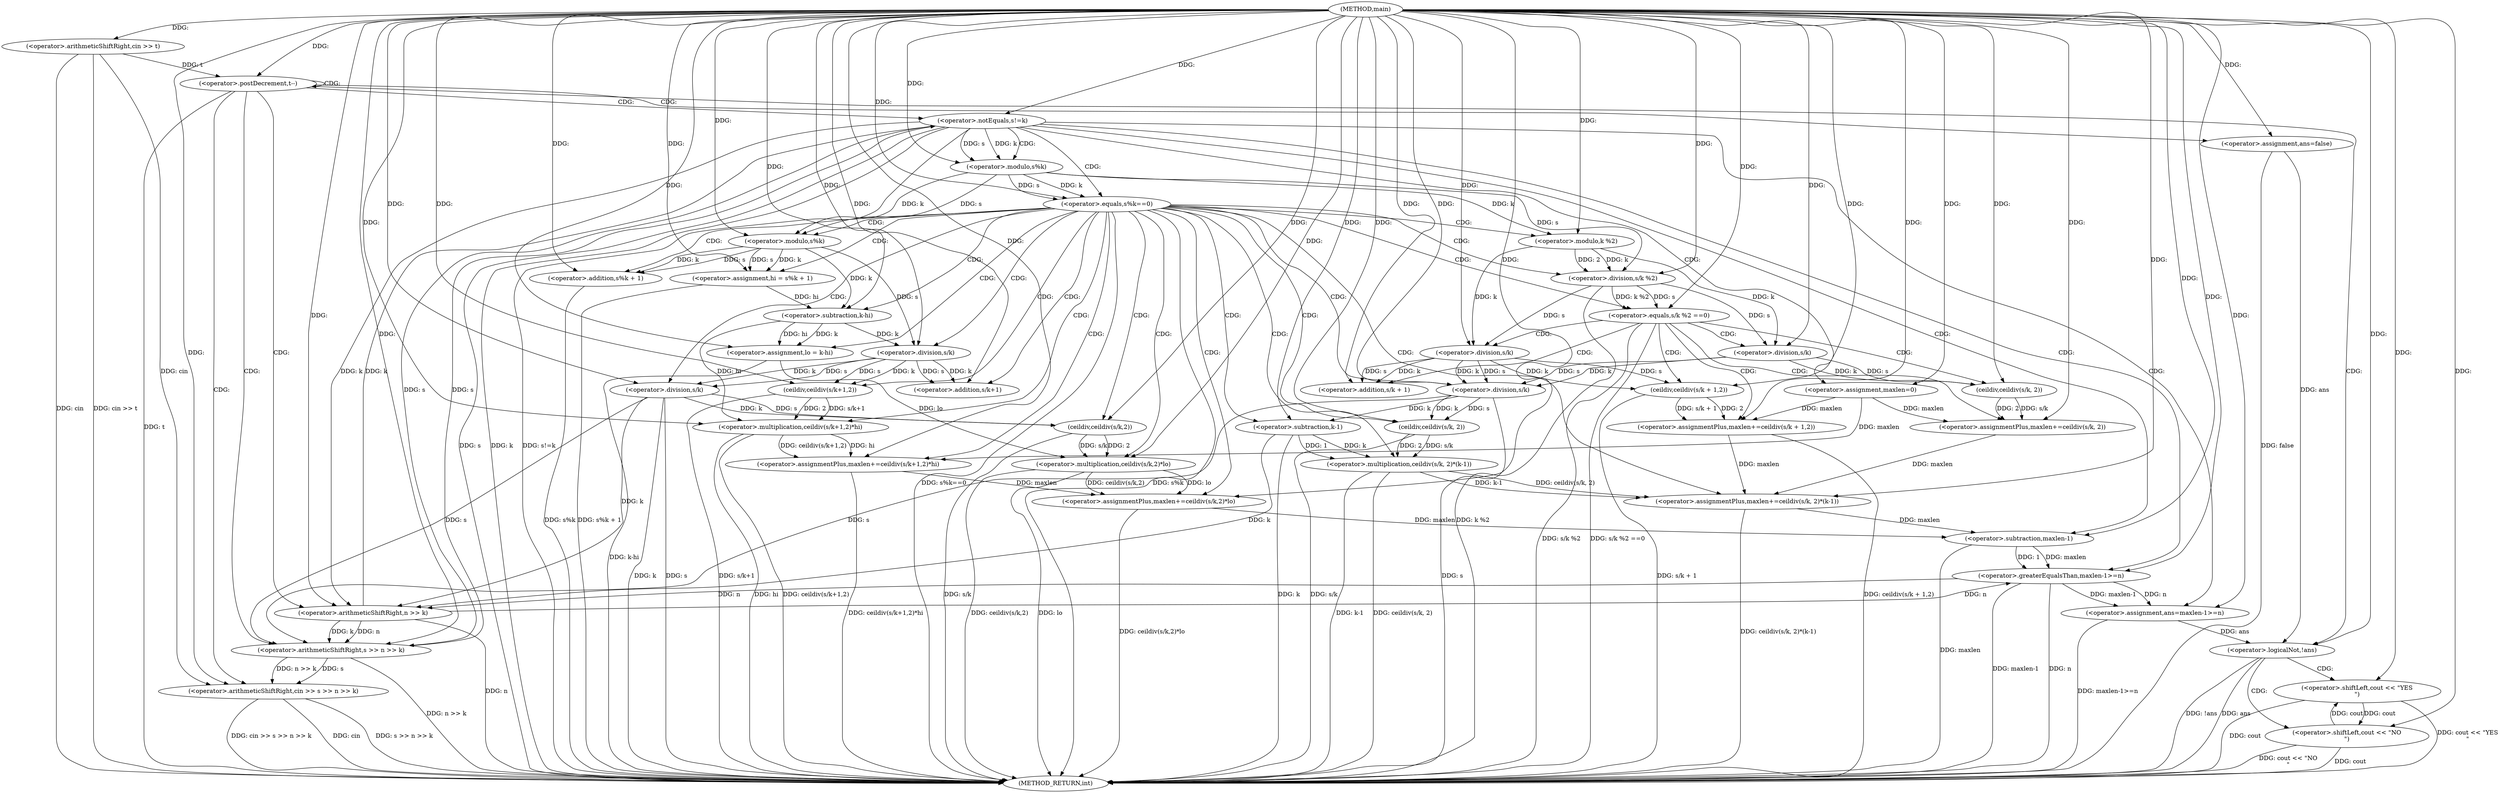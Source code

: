 digraph "main" {  
"1000171" [label = "(METHOD,main)" ]
"1000300" [label = "(METHOD_RETURN,int)" ]
"1000174" [label = "(<operator>.arithmeticShiftRight,cin >> t)" ]
"1000178" [label = "(<operator>.postDecrement,t--)" ]
"1000184" [label = "(<operator>.arithmeticShiftRight,cin >> s >> n >> k)" ]
"1000192" [label = "(<operator>.assignment,ans=false)" ]
"1000196" [label = "(<operator>.notEquals,s!=k)" ]
"1000291" [label = "(<operator>.logicalNot,!ans)" ]
"1000293" [label = "(<operator>.shiftLeft,cout << \"YES\n\")" ]
"1000186" [label = "(<operator>.arithmeticShiftRight,s >> n >> k)" ]
"1000201" [label = "(<operator>.assignment,maxlen=0)" ]
"1000283" [label = "(<operator>.assignment,ans=maxlen-1>=n)" ]
"1000297" [label = "(<operator>.shiftLeft,cout << \"NO\n\")" ]
"1000188" [label = "(<operator>.arithmeticShiftRight,n >> k)" ]
"1000205" [label = "(<operator>.equals,s%k==0)" ]
"1000236" [label = "(<operator>.assignmentPlus,maxlen+=ceildiv(s/k, 2)*(k-1))" ]
"1000285" [label = "(<operator>.greaterEqualsThan,maxlen-1>=n)" ]
"1000206" [label = "(<operator>.modulo,s%k)" ]
"1000212" [label = "(<operator>.equals,s/k %2 ==0)" ]
"1000219" [label = "(<operator>.assignmentPlus,maxlen+=ceildiv(s/k + 1,2))" ]
"1000250" [label = "(<operator>.assignment,hi = s%k + 1)" ]
"1000258" [label = "(<operator>.assignment,lo = k-hi)" ]
"1000263" [label = "(<operator>.assignmentPlus,maxlen+=ceildiv(s/k+1,2)*hi)" ]
"1000274" [label = "(<operator>.assignmentPlus,maxlen+=ceildiv(s/k,2)*lo)" ]
"1000286" [label = "(<operator>.subtraction,maxlen-1)" ]
"1000229" [label = "(<operator>.assignmentPlus,maxlen+=ceildiv(s/k, 2))" ]
"1000238" [label = "(<operator>.multiplication,ceildiv(s/k, 2)*(k-1))" ]
"1000213" [label = "(<operator>.division,s/k %2)" ]
"1000221" [label = "(ceildiv,ceildiv(s/k + 1,2))" ]
"1000239" [label = "(ceildiv,ceildiv(s/k, 2))" ]
"1000244" [label = "(<operator>.subtraction,k-1)" ]
"1000252" [label = "(<operator>.addition,s%k + 1)" ]
"1000260" [label = "(<operator>.subtraction,k-hi)" ]
"1000265" [label = "(<operator>.multiplication,ceildiv(s/k+1,2)*hi)" ]
"1000276" [label = "(<operator>.multiplication,ceildiv(s/k,2)*lo)" ]
"1000215" [label = "(<operator>.modulo,k %2)" ]
"1000222" [label = "(<operator>.addition,s/k + 1)" ]
"1000231" [label = "(ceildiv,ceildiv(s/k, 2))" ]
"1000240" [label = "(<operator>.division,s/k)" ]
"1000253" [label = "(<operator>.modulo,s%k)" ]
"1000266" [label = "(ceildiv,ceildiv(s/k+1,2))" ]
"1000277" [label = "(ceildiv,ceildiv(s/k,2))" ]
"1000223" [label = "(<operator>.division,s/k)" ]
"1000232" [label = "(<operator>.division,s/k)" ]
"1000267" [label = "(<operator>.addition,s/k+1)" ]
"1000278" [label = "(<operator>.division,s/k)" ]
"1000268" [label = "(<operator>.division,s/k)" ]
  "1000174" -> "1000300"  [ label = "DDG: cin"] 
  "1000174" -> "1000300"  [ label = "DDG: cin >> t"] 
  "1000178" -> "1000300"  [ label = "DDG: t"] 
  "1000184" -> "1000300"  [ label = "DDG: cin"] 
  "1000188" -> "1000300"  [ label = "DDG: n"] 
  "1000186" -> "1000300"  [ label = "DDG: n >> k"] 
  "1000184" -> "1000300"  [ label = "DDG: s >> n >> k"] 
  "1000184" -> "1000300"  [ label = "DDG: cin >> s >> n >> k"] 
  "1000196" -> "1000300"  [ label = "DDG: s"] 
  "1000196" -> "1000300"  [ label = "DDG: k"] 
  "1000196" -> "1000300"  [ label = "DDG: s!=k"] 
  "1000205" -> "1000300"  [ label = "DDG: s%k"] 
  "1000205" -> "1000300"  [ label = "DDG: s%k==0"] 
  "1000252" -> "1000300"  [ label = "DDG: s%k"] 
  "1000250" -> "1000300"  [ label = "DDG: s%k + 1"] 
  "1000258" -> "1000300"  [ label = "DDG: k-hi"] 
  "1000266" -> "1000300"  [ label = "DDG: s/k+1"] 
  "1000265" -> "1000300"  [ label = "DDG: ceildiv(s/k+1,2)"] 
  "1000265" -> "1000300"  [ label = "DDG: hi"] 
  "1000263" -> "1000300"  [ label = "DDG: ceildiv(s/k+1,2)*hi"] 
  "1000278" -> "1000300"  [ label = "DDG: s"] 
  "1000278" -> "1000300"  [ label = "DDG: k"] 
  "1000277" -> "1000300"  [ label = "DDG: s/k"] 
  "1000276" -> "1000300"  [ label = "DDG: ceildiv(s/k,2)"] 
  "1000276" -> "1000300"  [ label = "DDG: lo"] 
  "1000274" -> "1000300"  [ label = "DDG: ceildiv(s/k,2)*lo"] 
  "1000213" -> "1000300"  [ label = "DDG: k %2"] 
  "1000212" -> "1000300"  [ label = "DDG: s/k %2"] 
  "1000212" -> "1000300"  [ label = "DDG: s/k %2 ==0"] 
  "1000221" -> "1000300"  [ label = "DDG: s/k + 1"] 
  "1000219" -> "1000300"  [ label = "DDG: ceildiv(s/k + 1,2)"] 
  "1000240" -> "1000300"  [ label = "DDG: s"] 
  "1000239" -> "1000300"  [ label = "DDG: s/k"] 
  "1000238" -> "1000300"  [ label = "DDG: ceildiv(s/k, 2)"] 
  "1000244" -> "1000300"  [ label = "DDG: k"] 
  "1000238" -> "1000300"  [ label = "DDG: k-1"] 
  "1000236" -> "1000300"  [ label = "DDG: ceildiv(s/k, 2)*(k-1)"] 
  "1000286" -> "1000300"  [ label = "DDG: maxlen"] 
  "1000285" -> "1000300"  [ label = "DDG: maxlen-1"] 
  "1000285" -> "1000300"  [ label = "DDG: n"] 
  "1000283" -> "1000300"  [ label = "DDG: maxlen-1>=n"] 
  "1000291" -> "1000300"  [ label = "DDG: ans"] 
  "1000291" -> "1000300"  [ label = "DDG: !ans"] 
  "1000297" -> "1000300"  [ label = "DDG: cout"] 
  "1000297" -> "1000300"  [ label = "DDG: cout << \"NO\n\""] 
  "1000293" -> "1000300"  [ label = "DDG: cout"] 
  "1000293" -> "1000300"  [ label = "DDG: cout << \"YES\n\""] 
  "1000192" -> "1000300"  [ label = "DDG: false"] 
  "1000171" -> "1000174"  [ label = "DDG: "] 
  "1000174" -> "1000178"  [ label = "DDG: t"] 
  "1000171" -> "1000178"  [ label = "DDG: "] 
  "1000171" -> "1000192"  [ label = "DDG: "] 
  "1000174" -> "1000184"  [ label = "DDG: cin"] 
  "1000171" -> "1000184"  [ label = "DDG: "] 
  "1000186" -> "1000184"  [ label = "DDG: n >> k"] 
  "1000186" -> "1000184"  [ label = "DDG: s"] 
  "1000196" -> "1000186"  [ label = "DDG: s"] 
  "1000278" -> "1000186"  [ label = "DDG: s"] 
  "1000240" -> "1000186"  [ label = "DDG: s"] 
  "1000171" -> "1000186"  [ label = "DDG: "] 
  "1000188" -> "1000186"  [ label = "DDG: k"] 
  "1000188" -> "1000186"  [ label = "DDG: n"] 
  "1000186" -> "1000196"  [ label = "DDG: s"] 
  "1000171" -> "1000196"  [ label = "DDG: "] 
  "1000188" -> "1000196"  [ label = "DDG: k"] 
  "1000171" -> "1000201"  [ label = "DDG: "] 
  "1000285" -> "1000283"  [ label = "DDG: maxlen-1"] 
  "1000285" -> "1000283"  [ label = "DDG: n"] 
  "1000192" -> "1000291"  [ label = "DDG: ans"] 
  "1000283" -> "1000291"  [ label = "DDG: ans"] 
  "1000171" -> "1000291"  [ label = "DDG: "] 
  "1000297" -> "1000293"  [ label = "DDG: cout"] 
  "1000171" -> "1000293"  [ label = "DDG: "] 
  "1000285" -> "1000188"  [ label = "DDG: n"] 
  "1000171" -> "1000188"  [ label = "DDG: "] 
  "1000196" -> "1000188"  [ label = "DDG: k"] 
  "1000278" -> "1000188"  [ label = "DDG: k"] 
  "1000244" -> "1000188"  [ label = "DDG: k"] 
  "1000171" -> "1000283"  [ label = "DDG: "] 
  "1000293" -> "1000297"  [ label = "DDG: cout"] 
  "1000171" -> "1000297"  [ label = "DDG: "] 
  "1000206" -> "1000205"  [ label = "DDG: s"] 
  "1000206" -> "1000205"  [ label = "DDG: k"] 
  "1000171" -> "1000205"  [ label = "DDG: "] 
  "1000238" -> "1000236"  [ label = "DDG: ceildiv(s/k, 2)"] 
  "1000238" -> "1000236"  [ label = "DDG: k-1"] 
  "1000286" -> "1000285"  [ label = "DDG: maxlen"] 
  "1000286" -> "1000285"  [ label = "DDG: 1"] 
  "1000188" -> "1000285"  [ label = "DDG: n"] 
  "1000171" -> "1000285"  [ label = "DDG: "] 
  "1000196" -> "1000206"  [ label = "DDG: s"] 
  "1000171" -> "1000206"  [ label = "DDG: "] 
  "1000196" -> "1000206"  [ label = "DDG: k"] 
  "1000221" -> "1000219"  [ label = "DDG: s/k + 1"] 
  "1000221" -> "1000219"  [ label = "DDG: 2"] 
  "1000229" -> "1000236"  [ label = "DDG: maxlen"] 
  "1000219" -> "1000236"  [ label = "DDG: maxlen"] 
  "1000171" -> "1000236"  [ label = "DDG: "] 
  "1000171" -> "1000250"  [ label = "DDG: "] 
  "1000253" -> "1000250"  [ label = "DDG: k"] 
  "1000253" -> "1000250"  [ label = "DDG: s"] 
  "1000260" -> "1000258"  [ label = "DDG: k"] 
  "1000260" -> "1000258"  [ label = "DDG: hi"] 
  "1000265" -> "1000263"  [ label = "DDG: hi"] 
  "1000265" -> "1000263"  [ label = "DDG: ceildiv(s/k+1,2)"] 
  "1000276" -> "1000274"  [ label = "DDG: lo"] 
  "1000276" -> "1000274"  [ label = "DDG: ceildiv(s/k,2)"] 
  "1000274" -> "1000286"  [ label = "DDG: maxlen"] 
  "1000236" -> "1000286"  [ label = "DDG: maxlen"] 
  "1000171" -> "1000286"  [ label = "DDG: "] 
  "1000213" -> "1000212"  [ label = "DDG: k %2"] 
  "1000213" -> "1000212"  [ label = "DDG: s"] 
  "1000171" -> "1000212"  [ label = "DDG: "] 
  "1000201" -> "1000219"  [ label = "DDG: maxlen"] 
  "1000171" -> "1000219"  [ label = "DDG: "] 
  "1000231" -> "1000229"  [ label = "DDG: 2"] 
  "1000231" -> "1000229"  [ label = "DDG: s/k"] 
  "1000239" -> "1000238"  [ label = "DDG: 2"] 
  "1000239" -> "1000238"  [ label = "DDG: s/k"] 
  "1000244" -> "1000238"  [ label = "DDG: k"] 
  "1000244" -> "1000238"  [ label = "DDG: 1"] 
  "1000171" -> "1000258"  [ label = "DDG: "] 
  "1000201" -> "1000263"  [ label = "DDG: maxlen"] 
  "1000171" -> "1000263"  [ label = "DDG: "] 
  "1000263" -> "1000274"  [ label = "DDG: maxlen"] 
  "1000171" -> "1000274"  [ label = "DDG: "] 
  "1000206" -> "1000213"  [ label = "DDG: s"] 
  "1000171" -> "1000213"  [ label = "DDG: "] 
  "1000215" -> "1000213"  [ label = "DDG: k"] 
  "1000215" -> "1000213"  [ label = "DDG: 2"] 
  "1000171" -> "1000221"  [ label = "DDG: "] 
  "1000223" -> "1000221"  [ label = "DDG: k"] 
  "1000223" -> "1000221"  [ label = "DDG: s"] 
  "1000201" -> "1000229"  [ label = "DDG: maxlen"] 
  "1000171" -> "1000229"  [ label = "DDG: "] 
  "1000240" -> "1000239"  [ label = "DDG: k"] 
  "1000240" -> "1000239"  [ label = "DDG: s"] 
  "1000171" -> "1000239"  [ label = "DDG: "] 
  "1000240" -> "1000244"  [ label = "DDG: k"] 
  "1000171" -> "1000244"  [ label = "DDG: "] 
  "1000253" -> "1000252"  [ label = "DDG: k"] 
  "1000253" -> "1000252"  [ label = "DDG: s"] 
  "1000171" -> "1000252"  [ label = "DDG: "] 
  "1000253" -> "1000260"  [ label = "DDG: k"] 
  "1000171" -> "1000260"  [ label = "DDG: "] 
  "1000250" -> "1000260"  [ label = "DDG: hi"] 
  "1000266" -> "1000265"  [ label = "DDG: s/k+1"] 
  "1000266" -> "1000265"  [ label = "DDG: 2"] 
  "1000260" -> "1000265"  [ label = "DDG: hi"] 
  "1000171" -> "1000265"  [ label = "DDG: "] 
  "1000277" -> "1000276"  [ label = "DDG: s/k"] 
  "1000277" -> "1000276"  [ label = "DDG: 2"] 
  "1000258" -> "1000276"  [ label = "DDG: lo"] 
  "1000171" -> "1000276"  [ label = "DDG: "] 
  "1000206" -> "1000215"  [ label = "DDG: k"] 
  "1000171" -> "1000215"  [ label = "DDG: "] 
  "1000223" -> "1000222"  [ label = "DDG: k"] 
  "1000223" -> "1000222"  [ label = "DDG: s"] 
  "1000171" -> "1000222"  [ label = "DDG: "] 
  "1000232" -> "1000231"  [ label = "DDG: k"] 
  "1000232" -> "1000231"  [ label = "DDG: s"] 
  "1000171" -> "1000231"  [ label = "DDG: "] 
  "1000232" -> "1000240"  [ label = "DDG: s"] 
  "1000223" -> "1000240"  [ label = "DDG: s"] 
  "1000171" -> "1000240"  [ label = "DDG: "] 
  "1000232" -> "1000240"  [ label = "DDG: k"] 
  "1000223" -> "1000240"  [ label = "DDG: k"] 
  "1000206" -> "1000253"  [ label = "DDG: s"] 
  "1000171" -> "1000253"  [ label = "DDG: "] 
  "1000206" -> "1000253"  [ label = "DDG: k"] 
  "1000171" -> "1000266"  [ label = "DDG: "] 
  "1000268" -> "1000266"  [ label = "DDG: s"] 
  "1000268" -> "1000266"  [ label = "DDG: k"] 
  "1000278" -> "1000277"  [ label = "DDG: s"] 
  "1000278" -> "1000277"  [ label = "DDG: k"] 
  "1000171" -> "1000277"  [ label = "DDG: "] 
  "1000213" -> "1000223"  [ label = "DDG: s"] 
  "1000171" -> "1000223"  [ label = "DDG: "] 
  "1000215" -> "1000223"  [ label = "DDG: k"] 
  "1000213" -> "1000232"  [ label = "DDG: s"] 
  "1000171" -> "1000232"  [ label = "DDG: "] 
  "1000215" -> "1000232"  [ label = "DDG: k"] 
  "1000268" -> "1000267"  [ label = "DDG: s"] 
  "1000268" -> "1000267"  [ label = "DDG: k"] 
  "1000171" -> "1000267"  [ label = "DDG: "] 
  "1000268" -> "1000278"  [ label = "DDG: s"] 
  "1000171" -> "1000278"  [ label = "DDG: "] 
  "1000268" -> "1000278"  [ label = "DDG: k"] 
  "1000253" -> "1000268"  [ label = "DDG: s"] 
  "1000171" -> "1000268"  [ label = "DDG: "] 
  "1000260" -> "1000268"  [ label = "DDG: k"] 
  "1000178" -> "1000291"  [ label = "CDG: "] 
  "1000178" -> "1000188"  [ label = "CDG: "] 
  "1000178" -> "1000192"  [ label = "CDG: "] 
  "1000178" -> "1000186"  [ label = "CDG: "] 
  "1000178" -> "1000196"  [ label = "CDG: "] 
  "1000178" -> "1000178"  [ label = "CDG: "] 
  "1000178" -> "1000184"  [ label = "CDG: "] 
  "1000196" -> "1000285"  [ label = "CDG: "] 
  "1000196" -> "1000206"  [ label = "CDG: "] 
  "1000196" -> "1000201"  [ label = "CDG: "] 
  "1000196" -> "1000286"  [ label = "CDG: "] 
  "1000196" -> "1000283"  [ label = "CDG: "] 
  "1000196" -> "1000205"  [ label = "CDG: "] 
  "1000291" -> "1000293"  [ label = "CDG: "] 
  "1000291" -> "1000297"  [ label = "CDG: "] 
  "1000205" -> "1000258"  [ label = "CDG: "] 
  "1000205" -> "1000238"  [ label = "CDG: "] 
  "1000205" -> "1000268"  [ label = "CDG: "] 
  "1000205" -> "1000276"  [ label = "CDG: "] 
  "1000205" -> "1000260"  [ label = "CDG: "] 
  "1000205" -> "1000274"  [ label = "CDG: "] 
  "1000205" -> "1000277"  [ label = "CDG: "] 
  "1000205" -> "1000244"  [ label = "CDG: "] 
  "1000205" -> "1000236"  [ label = "CDG: "] 
  "1000205" -> "1000250"  [ label = "CDG: "] 
  "1000205" -> "1000240"  [ label = "CDG: "] 
  "1000205" -> "1000239"  [ label = "CDG: "] 
  "1000205" -> "1000265"  [ label = "CDG: "] 
  "1000205" -> "1000213"  [ label = "CDG: "] 
  "1000205" -> "1000263"  [ label = "CDG: "] 
  "1000205" -> "1000212"  [ label = "CDG: "] 
  "1000205" -> "1000266"  [ label = "CDG: "] 
  "1000205" -> "1000215"  [ label = "CDG: "] 
  "1000205" -> "1000253"  [ label = "CDG: "] 
  "1000205" -> "1000252"  [ label = "CDG: "] 
  "1000205" -> "1000267"  [ label = "CDG: "] 
  "1000205" -> "1000278"  [ label = "CDG: "] 
  "1000212" -> "1000221"  [ label = "CDG: "] 
  "1000212" -> "1000219"  [ label = "CDG: "] 
  "1000212" -> "1000222"  [ label = "CDG: "] 
  "1000212" -> "1000232"  [ label = "CDG: "] 
  "1000212" -> "1000229"  [ label = "CDG: "] 
  "1000212" -> "1000231"  [ label = "CDG: "] 
  "1000212" -> "1000223"  [ label = "CDG: "] 
}
